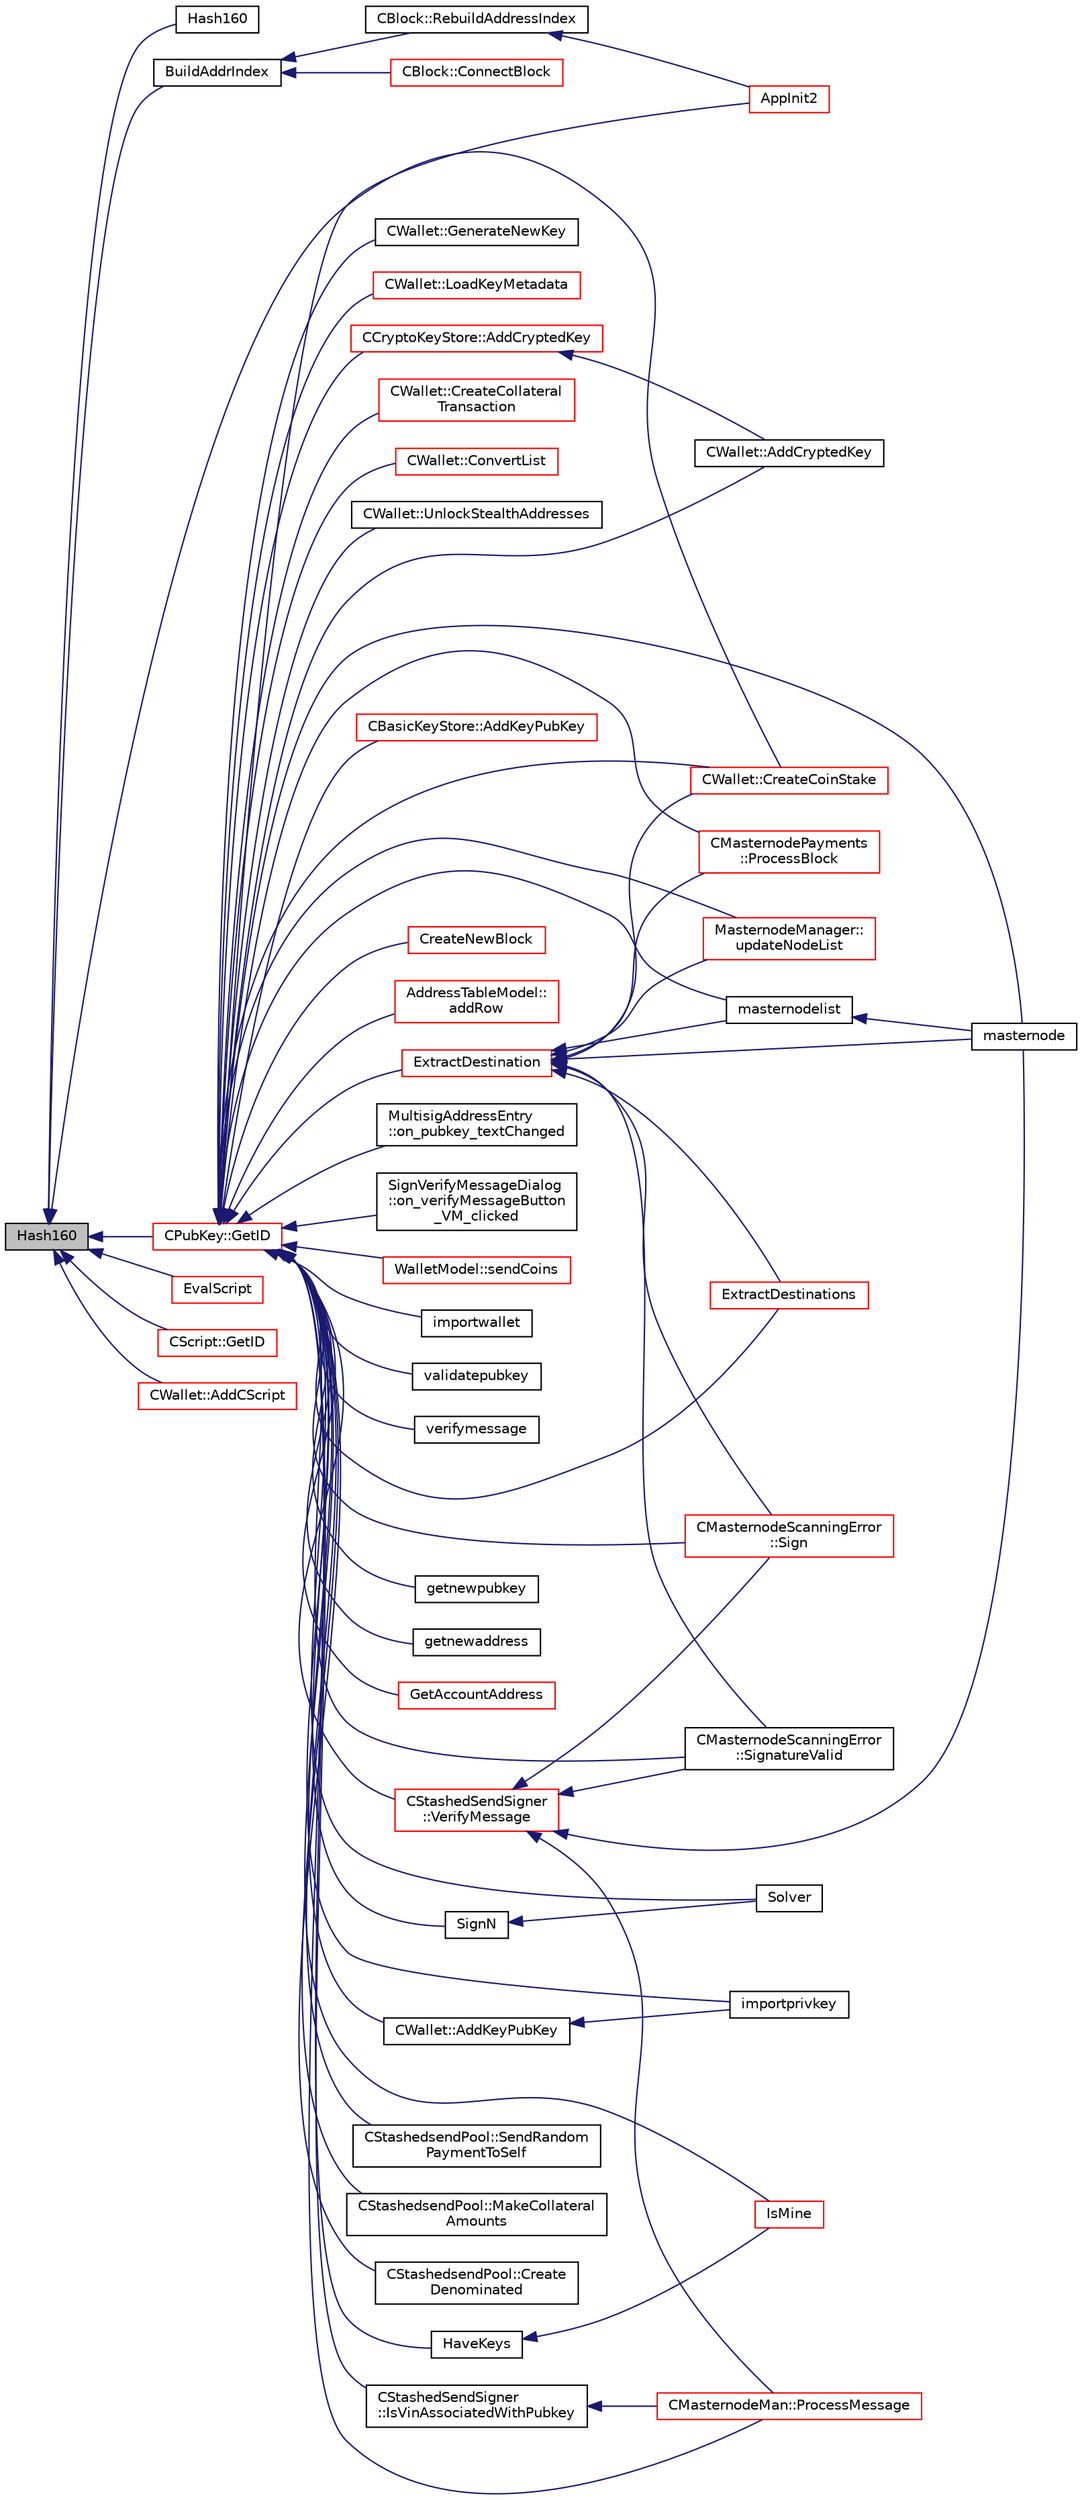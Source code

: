 digraph "Hash160"
{
  edge [fontname="Helvetica",fontsize="10",labelfontname="Helvetica",labelfontsize="10"];
  node [fontname="Helvetica",fontsize="10",shape=record];
  rankdir="LR";
  Node384 [label="Hash160",height=0.2,width=0.4,color="black", fillcolor="grey75", style="filled", fontcolor="black"];
  Node384 -> Node385 [dir="back",color="midnightblue",fontsize="10",style="solid",fontname="Helvetica"];
  Node385 [label="Hash160",height=0.2,width=0.4,color="black", fillcolor="white", style="filled",URL="$db/dfb/hash_8h.html#a78eccd4352c5377b614ad3f5a1b5b223"];
  Node384 -> Node386 [dir="back",color="midnightblue",fontsize="10",style="solid",fontname="Helvetica"];
  Node386 [label="BuildAddrIndex",height=0.2,width=0.4,color="black", fillcolor="white", style="filled",URL="$df/d0a/main_8cpp.html#a78229c3d232aac48860913a06f0173fb"];
  Node386 -> Node387 [dir="back",color="midnightblue",fontsize="10",style="solid",fontname="Helvetica"];
  Node387 [label="CBlock::RebuildAddressIndex",height=0.2,width=0.4,color="black", fillcolor="white", style="filled",URL="$d3/d51/class_c_block.html#aea2c77ad84cd7909720f75a0c3f7ddc2"];
  Node387 -> Node388 [dir="back",color="midnightblue",fontsize="10",style="solid",fontname="Helvetica"];
  Node388 [label="AppInit2",height=0.2,width=0.4,color="red", fillcolor="white", style="filled",URL="$d8/dc0/init_8h.html#a1a4c1bfbf6ba1db77e988b89b9cadfd3",tooltip="Initialize ion. "];
  Node386 -> Node392 [dir="back",color="midnightblue",fontsize="10",style="solid",fontname="Helvetica"];
  Node392 [label="CBlock::ConnectBlock",height=0.2,width=0.4,color="red", fillcolor="white", style="filled",URL="$d3/d51/class_c_block.html#a1ae149d97c7b7eadf48f5cea934b6217"];
  Node384 -> Node398 [dir="back",color="midnightblue",fontsize="10",style="solid",fontname="Helvetica"];
  Node398 [label="CPubKey::GetID",height=0.2,width=0.4,color="red", fillcolor="white", style="filled",URL="$da/d4e/class_c_pub_key.html#a2675f7e6f72eff68e7a5227289feb021"];
  Node398 -> Node399 [dir="back",color="midnightblue",fontsize="10",style="solid",fontname="Helvetica"];
  Node399 [label="CCryptoKeyStore::AddCryptedKey",height=0.2,width=0.4,color="red", fillcolor="white", style="filled",URL="$db/dad/class_c_crypto_key_store.html#a9f4d2df95008205b2b9784c5f0e8e12b"];
  Node399 -> Node400 [dir="back",color="midnightblue",fontsize="10",style="solid",fontname="Helvetica"];
  Node400 [label="CWallet::AddCryptedKey",height=0.2,width=0.4,color="black", fillcolor="white", style="filled",URL="$d2/de5/class_c_wallet.html#a3e90096a903d49cd751f05fcdb7692ce"];
  Node398 -> Node388 [dir="back",color="midnightblue",fontsize="10",style="solid",fontname="Helvetica"];
  Node398 -> Node407 [dir="back",color="midnightblue",fontsize="10",style="solid",fontname="Helvetica"];
  Node407 [label="CBasicKeyStore::AddKeyPubKey",height=0.2,width=0.4,color="red", fillcolor="white", style="filled",URL="$db/db1/class_c_basic_key_store.html#acc2e33f319de88e88f86b0dc79bdcb65"];
  Node398 -> Node412 [dir="back",color="midnightblue",fontsize="10",style="solid",fontname="Helvetica"];
  Node412 [label="CMasternodePayments\l::ProcessBlock",height=0.2,width=0.4,color="red", fillcolor="white", style="filled",URL="$dc/d9a/class_c_masternode_payments.html#aa23dfbc148f10f601e9771bfcffea441"];
  Node398 -> Node434 [dir="back",color="midnightblue",fontsize="10",style="solid",fontname="Helvetica"];
  Node434 [label="CMasternodeScanningError\l::SignatureValid",height=0.2,width=0.4,color="black", fillcolor="white", style="filled",URL="$d0/de7/class_c_masternode_scanning_error.html#ae90fca573f70f7faa4c9f3a5db145f36"];
  Node398 -> Node435 [dir="back",color="midnightblue",fontsize="10",style="solid",fontname="Helvetica"];
  Node435 [label="CMasternodeScanningError\l::Sign",height=0.2,width=0.4,color="red", fillcolor="white", style="filled",URL="$d0/de7/class_c_masternode_scanning_error.html#afdc8ec9b08767cdf3c6a6cc819af7d09"];
  Node398 -> Node437 [dir="back",color="midnightblue",fontsize="10",style="solid",fontname="Helvetica"];
  Node437 [label="CMasternodeMan::ProcessMessage",height=0.2,width=0.4,color="red", fillcolor="white", style="filled",URL="$dc/d6b/class_c_masternode_man.html#ae3e5d263cebdcd932eca49caeadce9aa"];
  Node398 -> Node438 [dir="back",color="midnightblue",fontsize="10",style="solid",fontname="Helvetica"];
  Node438 [label="CreateNewBlock",height=0.2,width=0.4,color="red", fillcolor="white", style="filled",URL="$de/d13/miner_8h.html#aca0de7d757e027c2b08bd101c68c1549"];
  Node398 -> Node441 [dir="back",color="midnightblue",fontsize="10",style="solid",fontname="Helvetica"];
  Node441 [label="AddressTableModel::\laddRow",height=0.2,width=0.4,color="red", fillcolor="white", style="filled",URL="$d9/ded/class_address_table_model.html#a08ab9ae401a18d193f0e39551de81280"];
  Node398 -> Node422 [dir="back",color="midnightblue",fontsize="10",style="solid",fontname="Helvetica"];
  Node422 [label="MasternodeManager::\lupdateNodeList",height=0.2,width=0.4,color="red", fillcolor="white", style="filled",URL="$d9/d70/class_masternode_manager.html#a5485a8bd6ccf673027165cc1207dfae9"];
  Node398 -> Node444 [dir="back",color="midnightblue",fontsize="10",style="solid",fontname="Helvetica"];
  Node444 [label="MultisigAddressEntry\l::on_pubkey_textChanged",height=0.2,width=0.4,color="black", fillcolor="white", style="filled",URL="$da/d39/class_multisig_address_entry.html#addaaabad7c692f4be0255d3969ccb6c0"];
  Node398 -> Node445 [dir="back",color="midnightblue",fontsize="10",style="solid",fontname="Helvetica"];
  Node445 [label="SignVerifyMessageDialog\l::on_verifyMessageButton\l_VM_clicked",height=0.2,width=0.4,color="black", fillcolor="white", style="filled",URL="$d1/d26/class_sign_verify_message_dialog.html#ae37dec200b27f23c409221511447ae1e"];
  Node398 -> Node446 [dir="back",color="midnightblue",fontsize="10",style="solid",fontname="Helvetica"];
  Node446 [label="WalletModel::sendCoins",height=0.2,width=0.4,color="red", fillcolor="white", style="filled",URL="$d4/d27/class_wallet_model.html#a053fb3ff2b8b0347f83e6bb591126746"];
  Node398 -> Node410 [dir="back",color="midnightblue",fontsize="10",style="solid",fontname="Helvetica"];
  Node410 [label="importprivkey",height=0.2,width=0.4,color="black", fillcolor="white", style="filled",URL="$dc/dbf/rpcdump_8cpp.html#a3a6fdb974fce01220a895393d444e981"];
  Node398 -> Node449 [dir="back",color="midnightblue",fontsize="10",style="solid",fontname="Helvetica"];
  Node449 [label="importwallet",height=0.2,width=0.4,color="black", fillcolor="white", style="filled",URL="$dc/dbf/rpcdump_8cpp.html#a2566d5c9dd1938b74e70398cdb3ac5c1"];
  Node398 -> Node450 [dir="back",color="midnightblue",fontsize="10",style="solid",fontname="Helvetica"];
  Node450 [label="validatepubkey",height=0.2,width=0.4,color="black", fillcolor="white", style="filled",URL="$db/d48/rpcmisc_8cpp.html#a32620752527477f4bac811a7db5ab35b"];
  Node398 -> Node451 [dir="back",color="midnightblue",fontsize="10",style="solid",fontname="Helvetica"];
  Node451 [label="verifymessage",height=0.2,width=0.4,color="black", fillcolor="white", style="filled",URL="$db/d48/rpcmisc_8cpp.html#ad8fce781dfd9dfd4866bba2a4589141a"];
  Node398 -> Node426 [dir="back",color="midnightblue",fontsize="10",style="solid",fontname="Helvetica"];
  Node426 [label="masternode",height=0.2,width=0.4,color="black", fillcolor="white", style="filled",URL="$d5/d6b/rpcstashedsend_8cpp.html#a30609e443aeb47c29ed0878d16b1b5e1"];
  Node398 -> Node425 [dir="back",color="midnightblue",fontsize="10",style="solid",fontname="Helvetica"];
  Node425 [label="masternodelist",height=0.2,width=0.4,color="black", fillcolor="white", style="filled",URL="$d5/d6b/rpcstashedsend_8cpp.html#a3a7ed7e37f21eb2912afc6e776f7236c"];
  Node425 -> Node426 [dir="back",color="midnightblue",fontsize="10",style="solid",fontname="Helvetica"];
  Node398 -> Node452 [dir="back",color="midnightblue",fontsize="10",style="solid",fontname="Helvetica"];
  Node452 [label="getnewpubkey",height=0.2,width=0.4,color="black", fillcolor="white", style="filled",URL="$df/d1d/rpcwallet_8cpp.html#a3f3bb4d519074126a20dd609a6886a72"];
  Node398 -> Node453 [dir="back",color="midnightblue",fontsize="10",style="solid",fontname="Helvetica"];
  Node453 [label="getnewaddress",height=0.2,width=0.4,color="black", fillcolor="white", style="filled",URL="$df/d1d/rpcwallet_8cpp.html#aead824d845d670fbd8f187ebd4f9a535"];
  Node398 -> Node454 [dir="back",color="midnightblue",fontsize="10",style="solid",fontname="Helvetica"];
  Node454 [label="GetAccountAddress",height=0.2,width=0.4,color="red", fillcolor="white", style="filled",URL="$df/d1d/rpcwallet_8cpp.html#af04b341ad8248ac9edce6d3265af86d4"];
  Node398 -> Node457 [dir="back",color="midnightblue",fontsize="10",style="solid",fontname="Helvetica"];
  Node457 [label="SignN",height=0.2,width=0.4,color="black", fillcolor="white", style="filled",URL="$dd/d0f/script_8cpp.html#a2230b054e152c344e60125bf7f994473"];
  Node457 -> Node458 [dir="back",color="midnightblue",fontsize="10",style="solid",fontname="Helvetica"];
  Node458 [label="Solver",height=0.2,width=0.4,color="black", fillcolor="white", style="filled",URL="$de/d7f/script_8h.html#a8e31b29d5a654a570c493f7aa9c3abd9"];
  Node398 -> Node458 [dir="back",color="midnightblue",fontsize="10",style="solid",fontname="Helvetica"];
  Node398 -> Node459 [dir="back",color="midnightblue",fontsize="10",style="solid",fontname="Helvetica"];
  Node459 [label="HaveKeys",height=0.2,width=0.4,color="black", fillcolor="white", style="filled",URL="$dd/d0f/script_8cpp.html#a825478fbb9e96130529467ab5e16047e"];
  Node459 -> Node460 [dir="back",color="midnightblue",fontsize="10",style="solid",fontname="Helvetica"];
  Node460 [label="IsMine",height=0.2,width=0.4,color="red", fillcolor="white", style="filled",URL="$de/d7f/script_8h.html#ae1531a999ac1bfa59d70cfc984f1266b"];
  Node398 -> Node460 [dir="back",color="midnightblue",fontsize="10",style="solid",fontname="Helvetica"];
  Node398 -> Node462 [dir="back",color="midnightblue",fontsize="10",style="solid",fontname="Helvetica"];
  Node462 [label="ExtractDestination",height=0.2,width=0.4,color="red", fillcolor="white", style="filled",URL="$de/d7f/script_8h.html#a951f7e601746ae076afdf3169ecca2fc"];
  Node462 -> Node412 [dir="back",color="midnightblue",fontsize="10",style="solid",fontname="Helvetica"];
  Node462 -> Node434 [dir="back",color="midnightblue",fontsize="10",style="solid",fontname="Helvetica"];
  Node462 -> Node435 [dir="back",color="midnightblue",fontsize="10",style="solid",fontname="Helvetica"];
  Node462 -> Node422 [dir="back",color="midnightblue",fontsize="10",style="solid",fontname="Helvetica"];
  Node462 -> Node426 [dir="back",color="midnightblue",fontsize="10",style="solid",fontname="Helvetica"];
  Node462 -> Node425 [dir="back",color="midnightblue",fontsize="10",style="solid",fontname="Helvetica"];
  Node462 -> Node520 [dir="back",color="midnightblue",fontsize="10",style="solid",fontname="Helvetica"];
  Node520 [label="ExtractDestinations",height=0.2,width=0.4,color="red", fillcolor="white", style="filled",URL="$de/d7f/script_8h.html#a49e36ddce090cc66aba405c0755c8be7"];
  Node462 -> Node542 [dir="back",color="midnightblue",fontsize="10",style="solid",fontname="Helvetica"];
  Node542 [label="CWallet::CreateCoinStake",height=0.2,width=0.4,color="red", fillcolor="white", style="filled",URL="$d2/de5/class_c_wallet.html#a644df129468440aa36f49ca3716a3c19"];
  Node398 -> Node520 [dir="back",color="midnightblue",fontsize="10",style="solid",fontname="Helvetica"];
  Node398 -> Node546 [dir="back",color="midnightblue",fontsize="10",style="solid",fontname="Helvetica"];
  Node546 [label="CStashedsendPool::SendRandom\lPaymentToSelf",height=0.2,width=0.4,color="black", fillcolor="white", style="filled",URL="$dd/d8a/class_c_stashedsend_pool.html#acd9417cd11b55cbec6a04a41fbbba939",tooltip="Used for liquidity providers. "];
  Node398 -> Node547 [dir="back",color="midnightblue",fontsize="10",style="solid",fontname="Helvetica"];
  Node547 [label="CStashedsendPool::MakeCollateral\lAmounts",height=0.2,width=0.4,color="black", fillcolor="white", style="filled",URL="$dd/d8a/class_c_stashedsend_pool.html#af475cbfebb9c64e9e7b831f2415d921c",tooltip="Split up large inputs or make fee sized inputs. "];
  Node398 -> Node548 [dir="back",color="midnightblue",fontsize="10",style="solid",fontname="Helvetica"];
  Node548 [label="CStashedsendPool::Create\lDenominated",height=0.2,width=0.4,color="black", fillcolor="white", style="filled",URL="$dd/d8a/class_c_stashedsend_pool.html#a02b3808e3653ed966b4c60874a137490"];
  Node398 -> Node549 [dir="back",color="midnightblue",fontsize="10",style="solid",fontname="Helvetica"];
  Node549 [label="CStashedSendSigner\l::IsVinAssociatedWithPubkey",height=0.2,width=0.4,color="black", fillcolor="white", style="filled",URL="$da/d0a/class_c_stashed_send_signer.html#aaca192c63b69266a4ac439051d3bbf58",tooltip="Is the inputs associated with this public key? (and there is 20000 ION - checking if valid masternode..."];
  Node549 -> Node437 [dir="back",color="midnightblue",fontsize="10",style="solid",fontname="Helvetica"];
  Node398 -> Node550 [dir="back",color="midnightblue",fontsize="10",style="solid",fontname="Helvetica"];
  Node550 [label="CStashedSendSigner\l::VerifyMessage",height=0.2,width=0.4,color="red", fillcolor="white", style="filled",URL="$da/d0a/class_c_stashed_send_signer.html#a917e4eb567f2005a73ef59bafcf46bd4",tooltip="Verify the message, returns true if succcessful. "];
  Node550 -> Node434 [dir="back",color="midnightblue",fontsize="10",style="solid",fontname="Helvetica"];
  Node550 -> Node435 [dir="back",color="midnightblue",fontsize="10",style="solid",fontname="Helvetica"];
  Node550 -> Node437 [dir="back",color="midnightblue",fontsize="10",style="solid",fontname="Helvetica"];
  Node550 -> Node426 [dir="back",color="midnightblue",fontsize="10",style="solid",fontname="Helvetica"];
  Node398 -> Node578 [dir="back",color="midnightblue",fontsize="10",style="solid",fontname="Helvetica"];
  Node578 [label="CWallet::GenerateNewKey",height=0.2,width=0.4,color="black", fillcolor="white", style="filled",URL="$d2/de5/class_c_wallet.html#a061fe7f54f80ec40f856b3e6365c2f4a"];
  Node398 -> Node409 [dir="back",color="midnightblue",fontsize="10",style="solid",fontname="Helvetica"];
  Node409 [label="CWallet::AddKeyPubKey",height=0.2,width=0.4,color="black", fillcolor="white", style="filled",URL="$d2/de5/class_c_wallet.html#a3240da36cd717146296969227a3e0bd5"];
  Node409 -> Node410 [dir="back",color="midnightblue",fontsize="10",style="solid",fontname="Helvetica"];
  Node398 -> Node400 [dir="back",color="midnightblue",fontsize="10",style="solid",fontname="Helvetica"];
  Node398 -> Node579 [dir="back",color="midnightblue",fontsize="10",style="solid",fontname="Helvetica"];
  Node579 [label="CWallet::LoadKeyMetadata",height=0.2,width=0.4,color="red", fillcolor="white", style="filled",URL="$d2/de5/class_c_wallet.html#a21e6580474514f838dfe1446890085a4"];
  Node398 -> Node580 [dir="back",color="midnightblue",fontsize="10",style="solid",fontname="Helvetica"];
  Node580 [label="CWallet::CreateCollateral\lTransaction",height=0.2,width=0.4,color="red", fillcolor="white", style="filled",URL="$d2/de5/class_c_wallet.html#a3efb1d87b0d5cb916f7289b72a38744d"];
  Node398 -> Node585 [dir="back",color="midnightblue",fontsize="10",style="solid",fontname="Helvetica"];
  Node585 [label="CWallet::ConvertList",height=0.2,width=0.4,color="red", fillcolor="white", style="filled",URL="$d2/de5/class_c_wallet.html#adbc8cbc5a39e04446f4277487405c06b"];
  Node398 -> Node586 [dir="back",color="midnightblue",fontsize="10",style="solid",fontname="Helvetica"];
  Node586 [label="CWallet::UnlockStealthAddresses",height=0.2,width=0.4,color="black", fillcolor="white", style="filled",URL="$d2/de5/class_c_wallet.html#ac45af0632ea59c56295d3158b7387f33"];
  Node398 -> Node542 [dir="back",color="midnightblue",fontsize="10",style="solid",fontname="Helvetica"];
  Node384 -> Node594 [dir="back",color="midnightblue",fontsize="10",style="solid",fontname="Helvetica"];
  Node594 [label="EvalScript",height=0.2,width=0.4,color="red", fillcolor="white", style="filled",URL="$de/d7f/script_8h.html#a7f55c113b0164f50f214d94996b6b02a"];
  Node384 -> Node677 [dir="back",color="midnightblue",fontsize="10",style="solid",fontname="Helvetica"];
  Node677 [label="CScript::GetID",height=0.2,width=0.4,color="red", fillcolor="white", style="filled",URL="$d9/d4b/class_c_script.html#a650fd970d7f03946c741ded7dba2c72c"];
  Node384 -> Node679 [dir="back",color="midnightblue",fontsize="10",style="solid",fontname="Helvetica"];
  Node679 [label="CWallet::AddCScript",height=0.2,width=0.4,color="red", fillcolor="white", style="filled",URL="$d2/de5/class_c_wallet.html#ad7edacad1c926bc4b7fe0dc1be95ce31"];
  Node384 -> Node542 [dir="back",color="midnightblue",fontsize="10",style="solid",fontname="Helvetica"];
}
